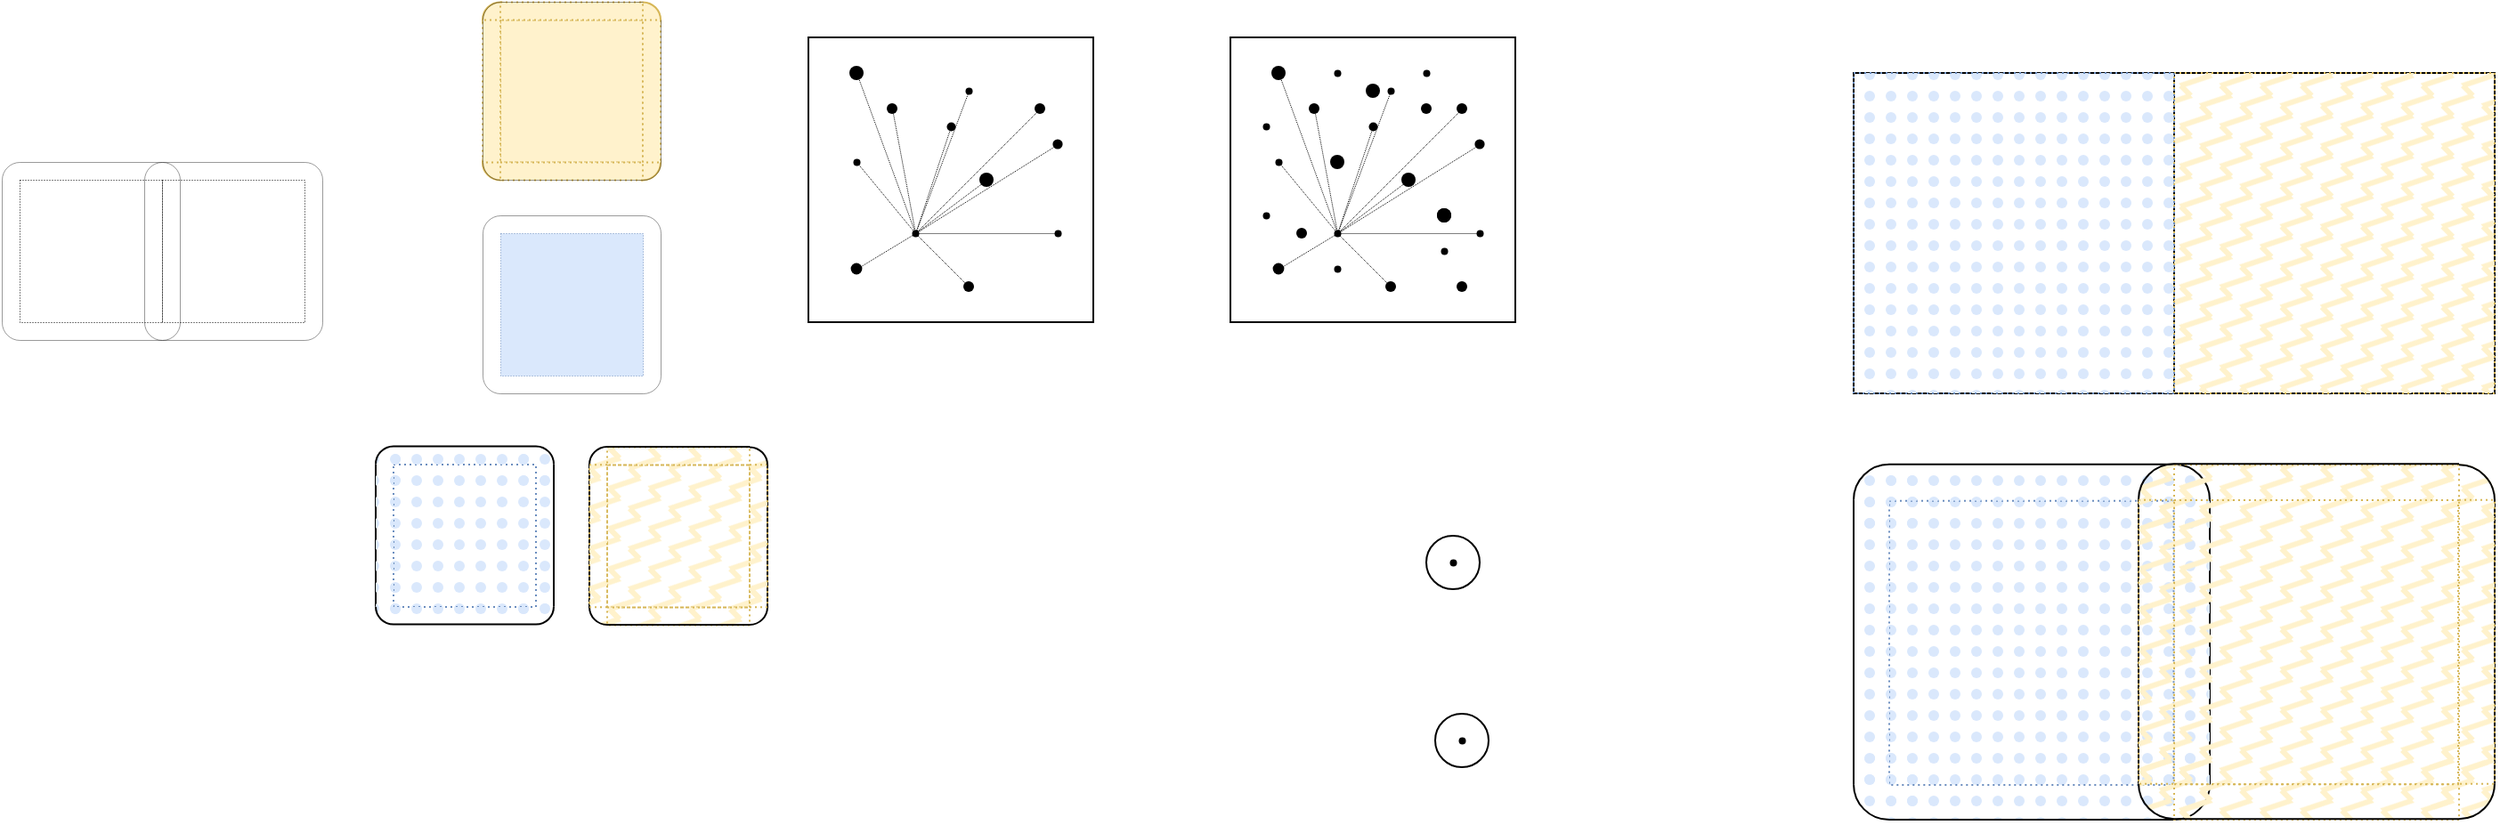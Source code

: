 <mxfile version="24.8.4">
  <diagram name="第 1 页" id="jBqERtAaF0nLBBN0ScaW">
    <mxGraphModel dx="973" dy="747" grid="1" gridSize="10" guides="1" tooltips="1" connect="1" arrows="1" fold="1" page="1" pageScale="1" pageWidth="413" pageHeight="583" math="0" shadow="0">
      <root>
        <mxCell id="0" />
        <mxCell id="1" parent="0" />
        <mxCell id="RCL9OEUPucsu8Cq3E-YE-1" value="" style="whiteSpace=wrap;html=1;aspect=fixed;fillColor=none;strokeWidth=1;" vertex="1" parent="1">
          <mxGeometry x="1540" y="100" width="180" height="180" as="geometry" />
        </mxCell>
        <mxCell id="RCL9OEUPucsu8Cq3E-YE-2" value="" style="whiteSpace=wrap;html=1;aspect=fixed;fillColor=none;strokeWidth=1;" vertex="1" parent="1">
          <mxGeometry x="1720" y="100" width="180" height="180" as="geometry" />
        </mxCell>
        <mxCell id="RCL9OEUPucsu8Cq3E-YE-3" value="" style="group" vertex="1" connectable="0" parent="1">
          <mxGeometry x="580" y="150" width="100" height="100" as="geometry" />
        </mxCell>
        <mxCell id="RCL9OEUPucsu8Cq3E-YE-4" value="" style="whiteSpace=wrap;html=1;aspect=fixed;fillColor=none;dashed=1;dashPattern=1 2;strokeWidth=0.5;" vertex="1" parent="RCL9OEUPucsu8Cq3E-YE-3">
          <mxGeometry x="10" y="10" width="80" height="80" as="geometry" />
        </mxCell>
        <mxCell id="RCL9OEUPucsu8Cq3E-YE-5" value="" style="endArrow=none;html=1;rounded=0;strokeWidth=0.2;" edge="1" parent="RCL9OEUPucsu8Cq3E-YE-3">
          <mxGeometry width="50" height="50" relative="1" as="geometry">
            <mxPoint x="10" as="sourcePoint" />
            <mxPoint x="90" as="targetPoint" />
          </mxGeometry>
        </mxCell>
        <mxCell id="RCL9OEUPucsu8Cq3E-YE-6" value="" style="endArrow=none;html=1;rounded=0;strokeWidth=0.2;" edge="1" parent="RCL9OEUPucsu8Cq3E-YE-3">
          <mxGeometry width="50" height="50" relative="1" as="geometry">
            <mxPoint x="10" y="100" as="sourcePoint" />
            <mxPoint x="90" y="100" as="targetPoint" />
          </mxGeometry>
        </mxCell>
        <mxCell id="RCL9OEUPucsu8Cq3E-YE-7" value="" style="endArrow=none;html=1;rounded=0;strokeWidth=0.2;" edge="1" parent="RCL9OEUPucsu8Cq3E-YE-3">
          <mxGeometry width="50" height="50" relative="1" as="geometry">
            <mxPoint x="100" y="10" as="sourcePoint" />
            <mxPoint x="100" y="90" as="targetPoint" />
          </mxGeometry>
        </mxCell>
        <mxCell id="RCL9OEUPucsu8Cq3E-YE-8" value="" style="endArrow=none;html=1;rounded=0;strokeWidth=0.2;" edge="1" parent="RCL9OEUPucsu8Cq3E-YE-3">
          <mxGeometry width="50" height="50" relative="1" as="geometry">
            <mxPoint y="10" as="sourcePoint" />
            <mxPoint y="90" as="targetPoint" />
          </mxGeometry>
        </mxCell>
        <mxCell id="RCL9OEUPucsu8Cq3E-YE-9" value="" style="verticalLabelPosition=bottom;verticalAlign=top;html=1;shape=mxgraph.basic.arc;startAngle=0.75;endAngle=0;strokeWidth=0.2;" vertex="1" parent="RCL9OEUPucsu8Cq3E-YE-3">
          <mxGeometry width="20" height="20" as="geometry" />
        </mxCell>
        <mxCell id="RCL9OEUPucsu8Cq3E-YE-10" value="" style="verticalLabelPosition=bottom;verticalAlign=top;html=1;shape=mxgraph.basic.arc;startAngle=0.75;endAngle=0;strokeWidth=0.2;flipH=1;flipV=1;" vertex="1" parent="RCL9OEUPucsu8Cq3E-YE-3">
          <mxGeometry x="80" y="80" width="20" height="20" as="geometry" />
        </mxCell>
        <mxCell id="RCL9OEUPucsu8Cq3E-YE-11" value="" style="verticalLabelPosition=bottom;verticalAlign=top;html=1;shape=mxgraph.basic.arc;startAngle=0.75;endAngle=0;strokeWidth=0.2;flipV=1;" vertex="1" parent="RCL9OEUPucsu8Cq3E-YE-3">
          <mxGeometry y="80" width="20" height="20" as="geometry" />
        </mxCell>
        <mxCell id="RCL9OEUPucsu8Cq3E-YE-12" value="" style="verticalLabelPosition=bottom;verticalAlign=top;html=1;shape=mxgraph.basic.arc;startAngle=0.75;endAngle=0;strokeWidth=0.2;flipH=1;" vertex="1" parent="RCL9OEUPucsu8Cq3E-YE-3">
          <mxGeometry x="80" width="20" height="20" as="geometry" />
        </mxCell>
        <mxCell id="RCL9OEUPucsu8Cq3E-YE-13" value="" style="whiteSpace=wrap;html=1;aspect=fixed;" vertex="1" parent="1">
          <mxGeometry x="953" y="80" width="160" height="160" as="geometry" />
        </mxCell>
        <mxCell id="RCL9OEUPucsu8Cq3E-YE-14" value="" style="shape=waypoint;sketch=0;fillStyle=solid;size=6;pointerEvents=1;points=[];fillColor=none;resizable=0;rotatable=0;perimeter=centerPerimeter;snapToPoint=1;" vertex="1" parent="1">
          <mxGeometry x="990" y="110" width="20" height="20" as="geometry" />
        </mxCell>
        <mxCell id="RCL9OEUPucsu8Cq3E-YE-15" value="" style="shape=waypoint;sketch=0;fillStyle=solid;size=6;pointerEvents=1;points=[];fillColor=none;resizable=0;rotatable=0;perimeter=centerPerimeter;snapToPoint=1;strokeWidth=0;" vertex="1" parent="1">
          <mxGeometry x="970" y="140" width="20" height="20" as="geometry" />
        </mxCell>
        <mxCell id="RCL9OEUPucsu8Cq3E-YE-16" value="" style="shape=waypoint;sketch=0;fillStyle=solid;size=6;pointerEvents=1;points=[];fillColor=none;resizable=0;rotatable=0;perimeter=centerPerimeter;snapToPoint=1;strokeWidth=2;" vertex="1" parent="1">
          <mxGeometry x="1043" y="150" width="20" height="20" as="geometry" />
        </mxCell>
        <mxCell id="RCL9OEUPucsu8Cq3E-YE-17" value="" style="shape=waypoint;sketch=0;fillStyle=solid;size=6;pointerEvents=1;points=[];fillColor=none;resizable=0;rotatable=0;perimeter=centerPerimeter;snapToPoint=1;strokeWidth=1.2;" vertex="1" parent="1">
          <mxGeometry x="970" y="200" width="20" height="20" as="geometry" />
        </mxCell>
        <mxCell id="RCL9OEUPucsu8Cq3E-YE-18" value="" style="shape=waypoint;sketch=0;fillStyle=solid;size=6;pointerEvents=1;points=[];fillColor=none;resizable=0;rotatable=0;perimeter=centerPerimeter;snapToPoint=1;" vertex="1" parent="1">
          <mxGeometry x="1033" y="210" width="20" height="20" as="geometry" />
        </mxCell>
        <mxCell id="RCL9OEUPucsu8Cq3E-YE-19" value="" style="shape=waypoint;sketch=0;fillStyle=solid;size=6;pointerEvents=1;points=[];fillColor=none;resizable=0;rotatable=0;perimeter=centerPerimeter;snapToPoint=1;" vertex="1" parent="1">
          <mxGeometry x="1073" y="110" width="20" height="20" as="geometry" />
        </mxCell>
        <mxCell id="RCL9OEUPucsu8Cq3E-YE-20" value="" style="shape=waypoint;sketch=0;fillStyle=solid;size=6;pointerEvents=1;points=[];fillColor=none;resizable=0;rotatable=0;perimeter=centerPerimeter;snapToPoint=1;strokeWidth=0.5;" vertex="1" parent="1">
          <mxGeometry x="1023" y="120" width="20" height="20" as="geometry" />
        </mxCell>
        <mxCell id="RCL9OEUPucsu8Cq3E-YE-21" value="" style="shape=waypoint;sketch=0;fillStyle=solid;size=6;pointerEvents=1;points=[];fillColor=none;resizable=0;rotatable=0;perimeter=centerPerimeter;snapToPoint=1;strokeWidth=0;" vertex="1" parent="1">
          <mxGeometry x="1003" y="180" width="20" height="20" as="geometry" />
        </mxCell>
        <mxCell id="RCL9OEUPucsu8Cq3E-YE-22" value="" style="shape=waypoint;sketch=0;fillStyle=solid;size=6;pointerEvents=1;points=[];fillColor=none;resizable=0;rotatable=0;perimeter=centerPerimeter;snapToPoint=1;strokeWidth=0;" vertex="1" parent="1">
          <mxGeometry x="1033" y="100" width="20" height="20" as="geometry" />
        </mxCell>
        <mxCell id="RCL9OEUPucsu8Cq3E-YE-23" value="" style="shape=waypoint;sketch=0;fillStyle=solid;size=6;pointerEvents=1;points=[];fillColor=none;resizable=0;rotatable=0;perimeter=centerPerimeter;snapToPoint=1;strokeWidth=0;" vertex="1" parent="1">
          <mxGeometry x="1083" y="180" width="20" height="20" as="geometry" />
        </mxCell>
        <mxCell id="RCL9OEUPucsu8Cq3E-YE-24" value="" style="shape=waypoint;sketch=0;fillStyle=solid;size=6;pointerEvents=1;points=[];fillColor=none;resizable=0;rotatable=0;perimeter=centerPerimeter;snapToPoint=1;strokeWidth=2;" vertex="1" parent="1">
          <mxGeometry x="970" y="90" width="20" height="20" as="geometry" />
        </mxCell>
        <mxCell id="RCL9OEUPucsu8Cq3E-YE-25" value="" style="shape=waypoint;sketch=0;fillStyle=solid;size=6;pointerEvents=1;points=[];fillColor=none;resizable=0;rotatable=0;perimeter=centerPerimeter;snapToPoint=1;strokeWidth=0.8;" vertex="1" parent="1">
          <mxGeometry x="1083" y="130" width="20" height="20" as="geometry" />
        </mxCell>
        <mxCell id="RCL9OEUPucsu8Cq3E-YE-26" value="" style="endArrow=none;html=1;rounded=0;exitX=0.31;exitY=0.61;exitDx=0;exitDy=0;exitPerimeter=0;strokeWidth=0.5;dashed=1;dashPattern=1 1;" edge="1" parent="1" source="RCL9OEUPucsu8Cq3E-YE-20" target="RCL9OEUPucsu8Cq3E-YE-21">
          <mxGeometry width="50" height="50" relative="1" as="geometry">
            <mxPoint x="1023" y="140" as="sourcePoint" />
            <mxPoint x="1073" y="90" as="targetPoint" />
          </mxGeometry>
        </mxCell>
        <mxCell id="RCL9OEUPucsu8Cq3E-YE-27" value="" style="endArrow=none;html=1;rounded=0;strokeWidth=0.5;dashed=1;dashPattern=1 1;" edge="1" parent="1" source="RCL9OEUPucsu8Cq3E-YE-16" target="RCL9OEUPucsu8Cq3E-YE-21">
          <mxGeometry width="50" height="50" relative="1" as="geometry">
            <mxPoint x="1043" y="140" as="sourcePoint" />
            <mxPoint x="1023" y="200" as="targetPoint" />
          </mxGeometry>
        </mxCell>
        <mxCell id="RCL9OEUPucsu8Cq3E-YE-28" value="" style="endArrow=none;html=1;rounded=0;strokeWidth=0.5;dashed=1;dashPattern=1 1;" edge="1" parent="1" source="RCL9OEUPucsu8Cq3E-YE-18">
          <mxGeometry width="50" height="50" relative="1" as="geometry">
            <mxPoint x="1053" y="150" as="sourcePoint" />
            <mxPoint x="1013" y="190" as="targetPoint" />
          </mxGeometry>
        </mxCell>
        <mxCell id="RCL9OEUPucsu8Cq3E-YE-29" value="" style="endArrow=none;html=1;rounded=0;strokeWidth=0.5;dashed=1;dashPattern=1 1;" edge="1" parent="1" source="RCL9OEUPucsu8Cq3E-YE-23" target="RCL9OEUPucsu8Cq3E-YE-21">
          <mxGeometry width="50" height="50" relative="1" as="geometry">
            <mxPoint x="1073" y="160" as="sourcePoint" />
            <mxPoint x="1053" y="220" as="targetPoint" />
          </mxGeometry>
        </mxCell>
        <mxCell id="RCL9OEUPucsu8Cq3E-YE-30" value="" style="endArrow=none;html=1;rounded=0;exitX=0.89;exitY=0.53;exitDx=0;exitDy=0;exitPerimeter=0;strokeWidth=0.5;dashed=1;dashPattern=1 1;" edge="1" parent="1" source="RCL9OEUPucsu8Cq3E-YE-25">
          <mxGeometry width="50" height="50" relative="1" as="geometry">
            <mxPoint x="1073" y="170" as="sourcePoint" />
            <mxPoint x="1013" y="190" as="targetPoint" />
          </mxGeometry>
        </mxCell>
        <mxCell id="RCL9OEUPucsu8Cq3E-YE-31" value="" style="endArrow=none;html=1;rounded=0;strokeWidth=0.5;dashed=1;dashPattern=1 1;" edge="1" parent="1" source="RCL9OEUPucsu8Cq3E-YE-17" target="RCL9OEUPucsu8Cq3E-YE-21">
          <mxGeometry width="50" height="50" relative="1" as="geometry">
            <mxPoint x="1083" y="180" as="sourcePoint" />
            <mxPoint x="1063" y="240" as="targetPoint" />
          </mxGeometry>
        </mxCell>
        <mxCell id="RCL9OEUPucsu8Cq3E-YE-32" value="" style="endArrow=none;html=1;rounded=0;strokeWidth=0.5;dashed=1;dashPattern=1 1;entryX=0.35;entryY=0.55;entryDx=0;entryDy=0;entryPerimeter=0;" edge="1" parent="1" source="RCL9OEUPucsu8Cq3E-YE-14" target="RCL9OEUPucsu8Cq3E-YE-21">
          <mxGeometry width="50" height="50" relative="1" as="geometry">
            <mxPoint x="1010" y="120" as="sourcePoint" />
            <mxPoint x="990" y="180" as="targetPoint" />
          </mxGeometry>
        </mxCell>
        <mxCell id="RCL9OEUPucsu8Cq3E-YE-33" value="" style="endArrow=none;html=1;rounded=0;strokeWidth=0.5;dashed=1;dashPattern=1 1;" edge="1" parent="1" source="RCL9OEUPucsu8Cq3E-YE-24" target="RCL9OEUPucsu8Cq3E-YE-21">
          <mxGeometry width="50" height="50" relative="1" as="geometry">
            <mxPoint x="1010" y="130" as="sourcePoint" />
            <mxPoint x="1023" y="200" as="targetPoint" />
          </mxGeometry>
        </mxCell>
        <mxCell id="RCL9OEUPucsu8Cq3E-YE-34" value="" style="endArrow=none;html=1;rounded=0;strokeWidth=0.5;dashed=1;dashPattern=1 1;" edge="1" parent="1" source="RCL9OEUPucsu8Cq3E-YE-19">
          <mxGeometry width="50" height="50" relative="1" as="geometry">
            <mxPoint x="1020" y="140" as="sourcePoint" />
            <mxPoint x="1013" y="190" as="targetPoint" />
          </mxGeometry>
        </mxCell>
        <mxCell id="RCL9OEUPucsu8Cq3E-YE-35" value="" style="endArrow=none;html=1;rounded=0;strokeWidth=0.5;dashed=1;dashPattern=1 1;entryX=0.59;entryY=0.95;entryDx=0;entryDy=0;entryPerimeter=0;exitX=0.7;exitY=0.93;exitDx=0;exitDy=0;exitPerimeter=0;" edge="1" parent="1" source="RCL9OEUPucsu8Cq3E-YE-15" target="RCL9OEUPucsu8Cq3E-YE-21">
          <mxGeometry width="50" height="50" relative="1" as="geometry">
            <mxPoint x="1030" y="150" as="sourcePoint" />
            <mxPoint x="1043" y="220" as="targetPoint" />
          </mxGeometry>
        </mxCell>
        <mxCell id="RCL9OEUPucsu8Cq3E-YE-36" value="" style="endArrow=none;html=1;rounded=0;strokeWidth=0.5;dashed=1;dashPattern=1 1;exitX=0.67;exitY=0.59;exitDx=0;exitDy=0;exitPerimeter=0;" edge="1" parent="1" source="RCL9OEUPucsu8Cq3E-YE-22">
          <mxGeometry width="50" height="50" relative="1" as="geometry">
            <mxPoint x="1040" y="160" as="sourcePoint" />
            <mxPoint x="1013" y="190" as="targetPoint" />
          </mxGeometry>
        </mxCell>
        <mxCell id="RCL9OEUPucsu8Cq3E-YE-37" value="" style="whiteSpace=wrap;html=1;aspect=fixed;" vertex="1" parent="1">
          <mxGeometry x="1190" y="80" width="160" height="160" as="geometry" />
        </mxCell>
        <mxCell id="RCL9OEUPucsu8Cq3E-YE-38" value="" style="shape=waypoint;sketch=0;fillStyle=solid;size=6;pointerEvents=1;points=[];fillColor=none;resizable=0;rotatable=0;perimeter=centerPerimeter;snapToPoint=1;" vertex="1" parent="1">
          <mxGeometry x="1227" y="110" width="20" height="20" as="geometry" />
        </mxCell>
        <mxCell id="RCL9OEUPucsu8Cq3E-YE-39" value="" style="shape=waypoint;sketch=0;fillStyle=solid;size=6;pointerEvents=1;points=[];fillColor=none;resizable=0;rotatable=0;perimeter=centerPerimeter;snapToPoint=1;strokeWidth=0;" vertex="1" parent="1">
          <mxGeometry x="1207" y="140" width="20" height="20" as="geometry" />
        </mxCell>
        <mxCell id="RCL9OEUPucsu8Cq3E-YE-40" value="" style="shape=waypoint;sketch=0;fillStyle=solid;size=6;pointerEvents=1;points=[];fillColor=none;resizable=0;rotatable=0;perimeter=centerPerimeter;snapToPoint=1;strokeWidth=2;" vertex="1" parent="1">
          <mxGeometry x="1280" y="150" width="20" height="20" as="geometry" />
        </mxCell>
        <mxCell id="RCL9OEUPucsu8Cq3E-YE-41" value="" style="shape=waypoint;sketch=0;fillStyle=solid;size=6;pointerEvents=1;points=[];fillColor=none;resizable=0;rotatable=0;perimeter=centerPerimeter;snapToPoint=1;strokeWidth=1.2;" vertex="1" parent="1">
          <mxGeometry x="1207" y="200" width="20" height="20" as="geometry" />
        </mxCell>
        <mxCell id="RCL9OEUPucsu8Cq3E-YE-42" value="" style="shape=waypoint;sketch=0;fillStyle=solid;size=6;pointerEvents=1;points=[];fillColor=none;resizable=0;rotatable=0;perimeter=centerPerimeter;snapToPoint=1;" vertex="1" parent="1">
          <mxGeometry x="1270" y="210" width="20" height="20" as="geometry" />
        </mxCell>
        <mxCell id="RCL9OEUPucsu8Cq3E-YE-43" value="" style="shape=waypoint;sketch=0;fillStyle=solid;size=6;pointerEvents=1;points=[];fillColor=none;resizable=0;rotatable=0;perimeter=centerPerimeter;snapToPoint=1;" vertex="1" parent="1">
          <mxGeometry x="1310" y="110" width="20" height="20" as="geometry" />
        </mxCell>
        <mxCell id="RCL9OEUPucsu8Cq3E-YE-44" value="" style="shape=waypoint;sketch=0;fillStyle=solid;size=6;pointerEvents=1;points=[];fillColor=none;resizable=0;rotatable=0;perimeter=centerPerimeter;snapToPoint=1;strokeWidth=0.5;" vertex="1" parent="1">
          <mxGeometry x="1260" y="120" width="20" height="20" as="geometry" />
        </mxCell>
        <mxCell id="RCL9OEUPucsu8Cq3E-YE-45" value="" style="shape=waypoint;sketch=0;fillStyle=solid;size=6;pointerEvents=1;points=[];fillColor=none;resizable=0;rotatable=0;perimeter=centerPerimeter;snapToPoint=1;strokeWidth=0;" vertex="1" parent="1">
          <mxGeometry x="1240" y="180" width="20" height="20" as="geometry" />
        </mxCell>
        <mxCell id="RCL9OEUPucsu8Cq3E-YE-46" value="" style="shape=waypoint;sketch=0;fillStyle=solid;size=6;pointerEvents=1;points=[];fillColor=none;resizable=0;rotatable=0;perimeter=centerPerimeter;snapToPoint=1;strokeWidth=0;" vertex="1" parent="1">
          <mxGeometry x="1270" y="100" width="20" height="20" as="geometry" />
        </mxCell>
        <mxCell id="RCL9OEUPucsu8Cq3E-YE-47" value="" style="shape=waypoint;sketch=0;fillStyle=solid;size=6;pointerEvents=1;points=[];fillColor=none;resizable=0;rotatable=0;perimeter=centerPerimeter;snapToPoint=1;strokeWidth=0;" vertex="1" parent="1">
          <mxGeometry x="1320" y="180" width="20" height="20" as="geometry" />
        </mxCell>
        <mxCell id="RCL9OEUPucsu8Cq3E-YE-48" value="" style="shape=waypoint;sketch=0;fillStyle=solid;size=6;pointerEvents=1;points=[];fillColor=none;resizable=0;rotatable=0;perimeter=centerPerimeter;snapToPoint=1;strokeWidth=2;" vertex="1" parent="1">
          <mxGeometry x="1207" y="90" width="20" height="20" as="geometry" />
        </mxCell>
        <mxCell id="RCL9OEUPucsu8Cq3E-YE-49" value="" style="shape=waypoint;sketch=0;fillStyle=solid;size=6;pointerEvents=1;points=[];fillColor=none;resizable=0;rotatable=0;perimeter=centerPerimeter;snapToPoint=1;strokeWidth=0.8;" vertex="1" parent="1">
          <mxGeometry x="1320" y="130" width="20" height="20" as="geometry" />
        </mxCell>
        <mxCell id="RCL9OEUPucsu8Cq3E-YE-50" value="" style="endArrow=none;html=1;rounded=0;exitX=0.31;exitY=0.61;exitDx=0;exitDy=0;exitPerimeter=0;strokeWidth=0.5;dashed=1;dashPattern=1 1;" edge="1" parent="1" source="RCL9OEUPucsu8Cq3E-YE-44" target="RCL9OEUPucsu8Cq3E-YE-45">
          <mxGeometry width="50" height="50" relative="1" as="geometry">
            <mxPoint x="1260" y="140" as="sourcePoint" />
            <mxPoint x="1310" y="90" as="targetPoint" />
          </mxGeometry>
        </mxCell>
        <mxCell id="RCL9OEUPucsu8Cq3E-YE-51" value="" style="endArrow=none;html=1;rounded=0;strokeWidth=0.5;dashed=1;dashPattern=1 1;" edge="1" parent="1" source="RCL9OEUPucsu8Cq3E-YE-40" target="RCL9OEUPucsu8Cq3E-YE-45">
          <mxGeometry width="50" height="50" relative="1" as="geometry">
            <mxPoint x="1280" y="140" as="sourcePoint" />
            <mxPoint x="1260" y="200" as="targetPoint" />
          </mxGeometry>
        </mxCell>
        <mxCell id="RCL9OEUPucsu8Cq3E-YE-52" value="" style="endArrow=none;html=1;rounded=0;strokeWidth=0.5;dashed=1;dashPattern=1 1;" edge="1" parent="1" source="RCL9OEUPucsu8Cq3E-YE-42">
          <mxGeometry width="50" height="50" relative="1" as="geometry">
            <mxPoint x="1290" y="150" as="sourcePoint" />
            <mxPoint x="1250" y="190" as="targetPoint" />
          </mxGeometry>
        </mxCell>
        <mxCell id="RCL9OEUPucsu8Cq3E-YE-53" value="" style="endArrow=none;html=1;rounded=0;strokeWidth=0.5;dashed=1;dashPattern=1 1;" edge="1" parent="1" source="RCL9OEUPucsu8Cq3E-YE-47" target="RCL9OEUPucsu8Cq3E-YE-45">
          <mxGeometry width="50" height="50" relative="1" as="geometry">
            <mxPoint x="1310" y="160" as="sourcePoint" />
            <mxPoint x="1290" y="220" as="targetPoint" />
          </mxGeometry>
        </mxCell>
        <mxCell id="RCL9OEUPucsu8Cq3E-YE-54" value="" style="endArrow=none;html=1;rounded=0;exitX=0.89;exitY=0.53;exitDx=0;exitDy=0;exitPerimeter=0;strokeWidth=0.5;dashed=1;dashPattern=1 1;" edge="1" parent="1" source="RCL9OEUPucsu8Cq3E-YE-49">
          <mxGeometry width="50" height="50" relative="1" as="geometry">
            <mxPoint x="1310" y="170" as="sourcePoint" />
            <mxPoint x="1250" y="190" as="targetPoint" />
          </mxGeometry>
        </mxCell>
        <mxCell id="RCL9OEUPucsu8Cq3E-YE-55" value="" style="endArrow=none;html=1;rounded=0;strokeWidth=0.5;dashed=1;dashPattern=1 1;" edge="1" parent="1" source="RCL9OEUPucsu8Cq3E-YE-41" target="RCL9OEUPucsu8Cq3E-YE-45">
          <mxGeometry width="50" height="50" relative="1" as="geometry">
            <mxPoint x="1320" y="180" as="sourcePoint" />
            <mxPoint x="1300" y="240" as="targetPoint" />
          </mxGeometry>
        </mxCell>
        <mxCell id="RCL9OEUPucsu8Cq3E-YE-56" value="" style="endArrow=none;html=1;rounded=0;strokeWidth=0.5;dashed=1;dashPattern=1 1;entryX=0.35;entryY=0.55;entryDx=0;entryDy=0;entryPerimeter=0;" edge="1" parent="1" source="RCL9OEUPucsu8Cq3E-YE-38" target="RCL9OEUPucsu8Cq3E-YE-45">
          <mxGeometry width="50" height="50" relative="1" as="geometry">
            <mxPoint x="1247" y="120" as="sourcePoint" />
            <mxPoint x="1227" y="180" as="targetPoint" />
          </mxGeometry>
        </mxCell>
        <mxCell id="RCL9OEUPucsu8Cq3E-YE-57" value="" style="endArrow=none;html=1;rounded=0;strokeWidth=0.5;dashed=1;dashPattern=1 1;" edge="1" parent="1" source="RCL9OEUPucsu8Cq3E-YE-48" target="RCL9OEUPucsu8Cq3E-YE-45">
          <mxGeometry width="50" height="50" relative="1" as="geometry">
            <mxPoint x="1247" y="130" as="sourcePoint" />
            <mxPoint x="1260" y="200" as="targetPoint" />
          </mxGeometry>
        </mxCell>
        <mxCell id="RCL9OEUPucsu8Cq3E-YE-58" value="" style="endArrow=none;html=1;rounded=0;strokeWidth=0.5;dashed=1;dashPattern=1 1;" edge="1" parent="1" source="RCL9OEUPucsu8Cq3E-YE-43">
          <mxGeometry width="50" height="50" relative="1" as="geometry">
            <mxPoint x="1257" y="140" as="sourcePoint" />
            <mxPoint x="1250" y="190" as="targetPoint" />
          </mxGeometry>
        </mxCell>
        <mxCell id="RCL9OEUPucsu8Cq3E-YE-59" value="" style="endArrow=none;html=1;rounded=0;strokeWidth=0.5;dashed=1;dashPattern=1 1;entryX=0.59;entryY=0.95;entryDx=0;entryDy=0;entryPerimeter=0;exitX=0.7;exitY=0.93;exitDx=0;exitDy=0;exitPerimeter=0;" edge="1" parent="1" source="RCL9OEUPucsu8Cq3E-YE-39" target="RCL9OEUPucsu8Cq3E-YE-45">
          <mxGeometry width="50" height="50" relative="1" as="geometry">
            <mxPoint x="1267" y="150" as="sourcePoint" />
            <mxPoint x="1280" y="220" as="targetPoint" />
          </mxGeometry>
        </mxCell>
        <mxCell id="RCL9OEUPucsu8Cq3E-YE-60" value="" style="endArrow=none;html=1;rounded=0;strokeWidth=0.5;dashed=1;dashPattern=1 1;exitX=0.67;exitY=0.59;exitDx=0;exitDy=0;exitPerimeter=0;" edge="1" parent="1" source="RCL9OEUPucsu8Cq3E-YE-46">
          <mxGeometry width="50" height="50" relative="1" as="geometry">
            <mxPoint x="1277" y="160" as="sourcePoint" />
            <mxPoint x="1250" y="190" as="targetPoint" />
          </mxGeometry>
        </mxCell>
        <mxCell id="RCL9OEUPucsu8Cq3E-YE-61" value="" style="shape=waypoint;sketch=0;fillStyle=solid;size=6;pointerEvents=1;points=[];fillColor=none;resizable=0;rotatable=0;perimeter=centerPerimeter;snapToPoint=1;strokeWidth=0;" vertex="1" parent="1">
          <mxGeometry x="1200" y="170" width="20" height="20" as="geometry" />
        </mxCell>
        <mxCell id="RCL9OEUPucsu8Cq3E-YE-62" value="" style="shape=waypoint;sketch=0;fillStyle=solid;size=6;pointerEvents=1;points=[];fillColor=none;resizable=0;rotatable=0;perimeter=centerPerimeter;snapToPoint=1;strokeWidth=0;" vertex="1" parent="1">
          <mxGeometry x="1200" y="120" width="20" height="20" as="geometry" />
        </mxCell>
        <mxCell id="RCL9OEUPucsu8Cq3E-YE-63" value="" style="shape=waypoint;sketch=0;fillStyle=solid;size=6;pointerEvents=1;points=[];fillColor=none;resizable=0;rotatable=0;perimeter=centerPerimeter;snapToPoint=1;strokeWidth=0;" vertex="1" parent="1">
          <mxGeometry x="1240" y="90" width="20" height="20" as="geometry" />
        </mxCell>
        <mxCell id="RCL9OEUPucsu8Cq3E-YE-64" value="" style="shape=waypoint;sketch=0;fillStyle=solid;size=6;pointerEvents=1;points=[];fillColor=none;resizable=0;rotatable=0;perimeter=centerPerimeter;snapToPoint=1;strokeWidth=0;" vertex="1" parent="1">
          <mxGeometry x="1240" y="200" width="20" height="20" as="geometry" />
        </mxCell>
        <mxCell id="RCL9OEUPucsu8Cq3E-YE-65" value="" style="shape=waypoint;sketch=0;fillStyle=solid;size=6;pointerEvents=1;points=[];fillColor=none;resizable=0;rotatable=0;perimeter=centerPerimeter;snapToPoint=1;strokeWidth=0;" vertex="1" parent="1">
          <mxGeometry x="1300" y="190" width="20" height="20" as="geometry" />
        </mxCell>
        <mxCell id="RCL9OEUPucsu8Cq3E-YE-66" value="" style="shape=waypoint;sketch=0;fillStyle=solid;size=6;pointerEvents=1;points=[];fillColor=none;resizable=0;rotatable=0;perimeter=centerPerimeter;snapToPoint=1;strokeWidth=2;" vertex="1" parent="1">
          <mxGeometry x="1300" y="170" width="20" height="20" as="geometry" />
        </mxCell>
        <mxCell id="RCL9OEUPucsu8Cq3E-YE-67" value="" style="shape=waypoint;sketch=0;fillStyle=solid;size=6;pointerEvents=1;points=[];fillColor=none;resizable=0;rotatable=0;perimeter=centerPerimeter;snapToPoint=1;strokeWidth=2;" vertex="1" parent="1">
          <mxGeometry x="1300" y="170" width="20" height="20" as="geometry" />
        </mxCell>
        <mxCell id="RCL9OEUPucsu8Cq3E-YE-68" value="" style="shape=waypoint;sketch=0;fillStyle=solid;size=6;pointerEvents=1;points=[];fillColor=none;resizable=0;rotatable=0;perimeter=centerPerimeter;snapToPoint=1;strokeWidth=2;" vertex="1" parent="1">
          <mxGeometry x="1260" y="100" width="20" height="20" as="geometry" />
        </mxCell>
        <mxCell id="RCL9OEUPucsu8Cq3E-YE-69" value="" style="shape=waypoint;sketch=0;fillStyle=solid;size=6;pointerEvents=1;points=[];fillColor=none;resizable=0;rotatable=0;perimeter=centerPerimeter;snapToPoint=1;strokeWidth=2;" vertex="1" parent="1">
          <mxGeometry x="1240" y="140" width="20" height="20" as="geometry" />
        </mxCell>
        <mxCell id="RCL9OEUPucsu8Cq3E-YE-70" value="" style="shape=waypoint;sketch=0;fillStyle=solid;size=6;pointerEvents=1;points=[];fillColor=none;resizable=0;rotatable=0;perimeter=centerPerimeter;snapToPoint=1;strokeWidth=0;" vertex="1" parent="1">
          <mxGeometry x="1290" y="90" width="20" height="20" as="geometry" />
        </mxCell>
        <mxCell id="RCL9OEUPucsu8Cq3E-YE-71" value="" style="shape=waypoint;sketch=0;fillStyle=solid;size=6;pointerEvents=1;points=[];fillColor=none;resizable=0;rotatable=0;perimeter=centerPerimeter;snapToPoint=1;" vertex="1" parent="1">
          <mxGeometry x="1220" y="180" width="20" height="20" as="geometry" />
        </mxCell>
        <mxCell id="RCL9OEUPucsu8Cq3E-YE-72" value="" style="shape=waypoint;sketch=0;fillStyle=solid;size=6;pointerEvents=1;points=[];fillColor=none;resizable=0;rotatable=0;perimeter=centerPerimeter;snapToPoint=1;" vertex="1" parent="1">
          <mxGeometry x="1310" y="210" width="20" height="20" as="geometry" />
        </mxCell>
        <mxCell id="RCL9OEUPucsu8Cq3E-YE-73" value="" style="shape=waypoint;sketch=0;fillStyle=solid;size=6;pointerEvents=1;points=[];fillColor=none;resizable=0;rotatable=0;perimeter=centerPerimeter;snapToPoint=1;" vertex="1" parent="1">
          <mxGeometry x="1290" y="110" width="20" height="20" as="geometry" />
        </mxCell>
        <mxCell id="RCL9OEUPucsu8Cq3E-YE-74" value="" style="whiteSpace=wrap;html=1;aspect=fixed;fillColor=none;dashed=1;dashPattern=1 2;strokeWidth=0.5;" vertex="1" parent="1">
          <mxGeometry x="510" y="160" width="80" height="80" as="geometry" />
        </mxCell>
        <mxCell id="RCL9OEUPucsu8Cq3E-YE-75" value="" style="endArrow=none;html=1;rounded=0;strokeWidth=0.2;" edge="1" parent="1">
          <mxGeometry width="50" height="50" relative="1" as="geometry">
            <mxPoint x="510" y="150" as="sourcePoint" />
            <mxPoint x="590" y="150" as="targetPoint" />
          </mxGeometry>
        </mxCell>
        <mxCell id="RCL9OEUPucsu8Cq3E-YE-76" value="" style="endArrow=none;html=1;rounded=0;strokeWidth=0.2;" edge="1" parent="1">
          <mxGeometry width="50" height="50" relative="1" as="geometry">
            <mxPoint x="510" y="250" as="sourcePoint" />
            <mxPoint x="590" y="250" as="targetPoint" />
          </mxGeometry>
        </mxCell>
        <mxCell id="RCL9OEUPucsu8Cq3E-YE-77" value="" style="endArrow=none;html=1;rounded=0;strokeWidth=0.2;" edge="1" parent="1">
          <mxGeometry width="50" height="50" relative="1" as="geometry">
            <mxPoint x="600" y="160" as="sourcePoint" />
            <mxPoint x="600" y="240" as="targetPoint" />
          </mxGeometry>
        </mxCell>
        <mxCell id="RCL9OEUPucsu8Cq3E-YE-78" value="" style="endArrow=none;html=1;rounded=0;strokeWidth=0.2;" edge="1" parent="1">
          <mxGeometry width="50" height="50" relative="1" as="geometry">
            <mxPoint x="500" y="160" as="sourcePoint" />
            <mxPoint x="500" y="240" as="targetPoint" />
          </mxGeometry>
        </mxCell>
        <mxCell id="RCL9OEUPucsu8Cq3E-YE-79" value="" style="verticalLabelPosition=bottom;verticalAlign=top;html=1;shape=mxgraph.basic.arc;startAngle=0.75;endAngle=0;strokeWidth=0.2;" vertex="1" parent="1">
          <mxGeometry x="500" y="150" width="20" height="20" as="geometry" />
        </mxCell>
        <mxCell id="RCL9OEUPucsu8Cq3E-YE-80" value="" style="verticalLabelPosition=bottom;verticalAlign=top;html=1;shape=mxgraph.basic.arc;startAngle=0.75;endAngle=0;strokeWidth=0.2;flipH=1;flipV=1;" vertex="1" parent="1">
          <mxGeometry x="580" y="230" width="20" height="20" as="geometry" />
        </mxCell>
        <mxCell id="RCL9OEUPucsu8Cq3E-YE-81" value="" style="verticalLabelPosition=bottom;verticalAlign=top;html=1;shape=mxgraph.basic.arc;startAngle=0.75;endAngle=0;strokeWidth=0.2;flipV=1;" vertex="1" parent="1">
          <mxGeometry x="500" y="230" width="20" height="20" as="geometry" />
        </mxCell>
        <mxCell id="RCL9OEUPucsu8Cq3E-YE-82" value="" style="verticalLabelPosition=bottom;verticalAlign=top;html=1;shape=mxgraph.basic.arc;startAngle=0.75;endAngle=0;strokeWidth=0.2;flipH=1;" vertex="1" parent="1">
          <mxGeometry x="580" y="150" width="20" height="20" as="geometry" />
        </mxCell>
        <mxCell id="RCL9OEUPucsu8Cq3E-YE-83" value="" style="whiteSpace=wrap;html=1;aspect=fixed;fillColor=#dae8fc;dashed=1;dashPattern=1 2;strokeWidth=0.5;strokeColor=#6c8ebf;container=0;" vertex="1" parent="1">
          <mxGeometry x="780" y="190" width="80" height="80" as="geometry" />
        </mxCell>
        <mxCell id="RCL9OEUPucsu8Cq3E-YE-84" value="" style="endArrow=none;html=1;rounded=0;strokeWidth=0.2;" edge="1" parent="1">
          <mxGeometry width="50" height="50" relative="1" as="geometry">
            <mxPoint x="780" y="180" as="sourcePoint" />
            <mxPoint x="860" y="180" as="targetPoint" />
          </mxGeometry>
        </mxCell>
        <mxCell id="RCL9OEUPucsu8Cq3E-YE-85" value="" style="endArrow=none;html=1;rounded=0;strokeWidth=0.2;" edge="1" parent="1">
          <mxGeometry width="50" height="50" relative="1" as="geometry">
            <mxPoint x="780" y="280" as="sourcePoint" />
            <mxPoint x="860" y="280" as="targetPoint" />
          </mxGeometry>
        </mxCell>
        <mxCell id="RCL9OEUPucsu8Cq3E-YE-86" value="" style="endArrow=none;html=1;rounded=0;strokeWidth=0.2;" edge="1" parent="1">
          <mxGeometry width="50" height="50" relative="1" as="geometry">
            <mxPoint x="870" y="190" as="sourcePoint" />
            <mxPoint x="870" y="270" as="targetPoint" />
          </mxGeometry>
        </mxCell>
        <mxCell id="RCL9OEUPucsu8Cq3E-YE-87" value="" style="endArrow=none;html=1;rounded=0;strokeWidth=0.2;" edge="1" parent="1">
          <mxGeometry width="50" height="50" relative="1" as="geometry">
            <mxPoint x="770" y="190" as="sourcePoint" />
            <mxPoint x="770" y="270" as="targetPoint" />
          </mxGeometry>
        </mxCell>
        <mxCell id="RCL9OEUPucsu8Cq3E-YE-88" value="" style="verticalLabelPosition=bottom;verticalAlign=top;html=1;shape=mxgraph.basic.arc;startAngle=0.75;endAngle=0;strokeWidth=0.2;container=0;" vertex="1" parent="1">
          <mxGeometry x="770" y="180" width="20" height="20" as="geometry" />
        </mxCell>
        <mxCell id="RCL9OEUPucsu8Cq3E-YE-89" value="" style="verticalLabelPosition=bottom;verticalAlign=top;html=1;shape=mxgraph.basic.arc;startAngle=0.75;endAngle=0;strokeWidth=0.2;flipH=1;flipV=1;container=0;" vertex="1" parent="1">
          <mxGeometry x="850" y="260" width="20" height="20" as="geometry" />
        </mxCell>
        <mxCell id="RCL9OEUPucsu8Cq3E-YE-90" value="" style="verticalLabelPosition=bottom;verticalAlign=top;html=1;shape=mxgraph.basic.arc;startAngle=0.75;endAngle=0;strokeWidth=0.2;flipV=1;container=0;" vertex="1" parent="1">
          <mxGeometry x="770" y="260" width="20" height="20" as="geometry" />
        </mxCell>
        <mxCell id="RCL9OEUPucsu8Cq3E-YE-91" value="" style="verticalLabelPosition=bottom;verticalAlign=top;html=1;shape=mxgraph.basic.arc;startAngle=0.75;endAngle=0;strokeWidth=0.2;flipH=1;container=0;" vertex="1" parent="1">
          <mxGeometry x="850" y="180" width="20" height="20" as="geometry" />
        </mxCell>
        <mxCell id="RCL9OEUPucsu8Cq3E-YE-92" value="" style="group;glass=0;" vertex="1" connectable="0" parent="1">
          <mxGeometry x="770" y="60.0" width="100" height="100.23" as="geometry" />
        </mxCell>
        <mxCell id="RCL9OEUPucsu8Cq3E-YE-93" value="" style="ellipse;whiteSpace=wrap;html=1;aspect=fixed;strokeColor=#d6b656;fillColor=#fff2cc;" vertex="1" parent="RCL9OEUPucsu8Cq3E-YE-92">
          <mxGeometry x="80" y="80.23" width="20" height="20" as="geometry" />
        </mxCell>
        <mxCell id="RCL9OEUPucsu8Cq3E-YE-94" value="" style="ellipse;whiteSpace=wrap;html=1;aspect=fixed;strokeColor=#d6b656;fillColor=#fff2cc;" vertex="1" parent="RCL9OEUPucsu8Cq3E-YE-92">
          <mxGeometry y="80.23" width="20" height="20" as="geometry" />
        </mxCell>
        <mxCell id="RCL9OEUPucsu8Cq3E-YE-95" value="" style="ellipse;whiteSpace=wrap;html=1;aspect=fixed;strokeColor=#d6b656;fillColor=#fff2cc;" vertex="1" parent="RCL9OEUPucsu8Cq3E-YE-92">
          <mxGeometry y="0.23" width="20" height="20" as="geometry" />
        </mxCell>
        <mxCell id="RCL9OEUPucsu8Cq3E-YE-96" value="" style="ellipse;whiteSpace=wrap;html=1;aspect=fixed;strokeColor=#d6b656;fillColor=#fff2cc;" vertex="1" parent="RCL9OEUPucsu8Cq3E-YE-92">
          <mxGeometry x="80" y="0.23" width="20" height="20" as="geometry" />
        </mxCell>
        <mxCell id="RCL9OEUPucsu8Cq3E-YE-97" value="" style="whiteSpace=wrap;html=1;aspect=fixed;fillColor=#fff2cc;strokeColor=#d6b656;dashed=1;dashPattern=1 2;" vertex="1" parent="RCL9OEUPucsu8Cq3E-YE-92">
          <mxGeometry x="10" y="10.23" width="80" height="80" as="geometry" />
        </mxCell>
        <mxCell id="RCL9OEUPucsu8Cq3E-YE-98" value="" style="rounded=0;whiteSpace=wrap;html=1;fillColor=#fff2cc;strokeColor=#d6b656;dashed=1;dashPattern=1 2;" vertex="1" parent="RCL9OEUPucsu8Cq3E-YE-92">
          <mxGeometry x="10" y="0.23" width="80" height="10" as="geometry" />
        </mxCell>
        <mxCell id="RCL9OEUPucsu8Cq3E-YE-99" value="" style="rounded=0;whiteSpace=wrap;html=1;fillColor=#fff2cc;strokeColor=#d6b656;dashed=1;dashPattern=1 2;" vertex="1" parent="RCL9OEUPucsu8Cq3E-YE-92">
          <mxGeometry x="10" y="90.23" width="80" height="10" as="geometry" />
        </mxCell>
        <mxCell id="RCL9OEUPucsu8Cq3E-YE-100" value="" style="rounded=0;whiteSpace=wrap;html=1;fillColor=#fff2cc;strokeColor=#d6b656;dashed=1;dashPattern=1 2;direction=south;" vertex="1" parent="RCL9OEUPucsu8Cq3E-YE-92">
          <mxGeometry y="10.23" width="10" height="80" as="geometry" />
        </mxCell>
        <mxCell id="RCL9OEUPucsu8Cq3E-YE-101" value="" style="rounded=0;whiteSpace=wrap;html=1;fillColor=#fff2cc;strokeColor=#d6b656;dashed=1;dashPattern=1 2;direction=south;" vertex="1" parent="RCL9OEUPucsu8Cq3E-YE-92">
          <mxGeometry x="90" y="10.23" width="10" height="80" as="geometry" />
        </mxCell>
        <mxCell id="RCL9OEUPucsu8Cq3E-YE-102" value="" style="endArrow=none;html=1;rounded=0;strokeWidth=0.2;" edge="1" parent="RCL9OEUPucsu8Cq3E-YE-92">
          <mxGeometry width="50" height="50" relative="1" as="geometry">
            <mxPoint x="10" as="sourcePoint" />
            <mxPoint x="90" as="targetPoint" />
          </mxGeometry>
        </mxCell>
        <mxCell id="RCL9OEUPucsu8Cq3E-YE-103" value="" style="endArrow=none;html=1;rounded=0;strokeWidth=0.2;" edge="1" parent="RCL9OEUPucsu8Cq3E-YE-92">
          <mxGeometry width="50" height="50" relative="1" as="geometry">
            <mxPoint x="10" y="100" as="sourcePoint" />
            <mxPoint x="90" y="100" as="targetPoint" />
          </mxGeometry>
        </mxCell>
        <mxCell id="RCL9OEUPucsu8Cq3E-YE-104" value="" style="endArrow=none;html=1;rounded=0;strokeWidth=0.2;" edge="1" parent="RCL9OEUPucsu8Cq3E-YE-92">
          <mxGeometry width="50" height="50" relative="1" as="geometry">
            <mxPoint x="100" y="10" as="sourcePoint" />
            <mxPoint x="100" y="90" as="targetPoint" />
          </mxGeometry>
        </mxCell>
        <mxCell id="RCL9OEUPucsu8Cq3E-YE-105" value="" style="endArrow=none;html=1;rounded=0;strokeWidth=0.2;" edge="1" parent="RCL9OEUPucsu8Cq3E-YE-92">
          <mxGeometry width="50" height="50" relative="1" as="geometry">
            <mxPoint y="10" as="sourcePoint" />
            <mxPoint y="90" as="targetPoint" />
          </mxGeometry>
        </mxCell>
        <mxCell id="RCL9OEUPucsu8Cq3E-YE-106" value="" style="verticalLabelPosition=bottom;verticalAlign=top;html=1;shape=mxgraph.basic.arc;startAngle=0.75;endAngle=0;strokeWidth=0.2;container=0;" vertex="1" parent="RCL9OEUPucsu8Cq3E-YE-92">
          <mxGeometry width="20" height="20" as="geometry" />
        </mxCell>
        <mxCell id="RCL9OEUPucsu8Cq3E-YE-107" value="" style="verticalLabelPosition=bottom;verticalAlign=top;html=1;shape=mxgraph.basic.arc;startAngle=0.75;endAngle=0;strokeWidth=0.2;flipH=1;flipV=1;container=0;" vertex="1" parent="RCL9OEUPucsu8Cq3E-YE-92">
          <mxGeometry x="80" y="80" width="20" height="20" as="geometry" />
        </mxCell>
        <mxCell id="RCL9OEUPucsu8Cq3E-YE-108" value="" style="verticalLabelPosition=bottom;verticalAlign=top;html=1;shape=mxgraph.basic.arc;startAngle=0.75;endAngle=0;strokeWidth=0.2;flipV=1;container=0;" vertex="1" parent="RCL9OEUPucsu8Cq3E-YE-92">
          <mxGeometry y="80" width="20" height="20" as="geometry" />
        </mxCell>
        <mxCell id="RCL9OEUPucsu8Cq3E-YE-109" value="" style="verticalLabelPosition=bottom;verticalAlign=top;html=1;shape=mxgraph.basic.arc;startAngle=0.75;endAngle=0;strokeWidth=0.2;flipH=1;container=0;fillColor=#fff2cc;strokeColor=#d6b656;" vertex="1" parent="RCL9OEUPucsu8Cq3E-YE-92">
          <mxGeometry x="80" width="20" height="20" as="geometry" />
        </mxCell>
        <mxCell id="RCL9OEUPucsu8Cq3E-YE-110" value="" style="ellipse;whiteSpace=wrap;html=1;aspect=fixed;strokeColor=none;fillColor=#dae8fc;fillStyle=dots;shadow=0;" vertex="1" parent="1">
          <mxGeometry x="790" y="390" width="20" height="20" as="geometry" />
        </mxCell>
        <mxCell id="RCL9OEUPucsu8Cq3E-YE-111" value="" style="ellipse;whiteSpace=wrap;html=1;aspect=fixed;strokeColor=none;fillColor=#dae8fc;fillStyle=dots;shadow=0;" vertex="1" parent="1">
          <mxGeometry x="710" y="390" width="20" height="20" as="geometry" />
        </mxCell>
        <mxCell id="RCL9OEUPucsu8Cq3E-YE-112" value="" style="ellipse;whiteSpace=wrap;html=1;aspect=fixed;strokeColor=none;fillColor=#dae8fc;fillStyle=dots;shadow=0;" vertex="1" parent="1">
          <mxGeometry x="710" y="310" width="20" height="20" as="geometry" />
        </mxCell>
        <mxCell id="RCL9OEUPucsu8Cq3E-YE-113" value="" style="ellipse;whiteSpace=wrap;html=1;aspect=fixed;strokeColor=none;fillColor=#dae8fc;fillStyle=dots;shadow=0;" vertex="1" parent="1">
          <mxGeometry x="790" y="310" width="20" height="20" as="geometry" />
        </mxCell>
        <mxCell id="RCL9OEUPucsu8Cq3E-YE-114" value="" style="whiteSpace=wrap;html=1;aspect=fixed;fillColor=#dae8fc;strokeColor=#6c8ebf;dashed=1;dashPattern=1 2;fillStyle=dots;shadow=0;" vertex="1" parent="1">
          <mxGeometry x="720" y="320" width="80" height="80" as="geometry" />
        </mxCell>
        <mxCell id="RCL9OEUPucsu8Cq3E-YE-115" value="" style="rounded=0;whiteSpace=wrap;html=1;fillColor=#dae8fc;strokeColor=none;dashed=1;dashPattern=1 2;fillStyle=dots;shadow=0;" vertex="1" parent="1">
          <mxGeometry x="720" y="310" width="80" height="10" as="geometry" />
        </mxCell>
        <mxCell id="RCL9OEUPucsu8Cq3E-YE-116" value="" style="rounded=0;whiteSpace=wrap;html=1;fillColor=#dae8fc;strokeColor=none;dashed=1;dashPattern=1 2;fillStyle=dots;shadow=0;" vertex="1" parent="1">
          <mxGeometry x="720" y="400" width="80" height="10" as="geometry" />
        </mxCell>
        <mxCell id="RCL9OEUPucsu8Cq3E-YE-117" value="" style="endArrow=none;html=1;rounded=0;strokeWidth=1;shadow=0;shadowOpacity=100;shadowOffsetX=20;" edge="1" parent="1">
          <mxGeometry width="50" height="50" relative="1" as="geometry">
            <mxPoint x="720" y="309.77" as="sourcePoint" />
            <mxPoint x="800" y="309.77" as="targetPoint" />
          </mxGeometry>
        </mxCell>
        <mxCell id="RCL9OEUPucsu8Cq3E-YE-118" value="" style="endArrow=none;html=1;rounded=0;strokeWidth=1;shadow=0;shadowOpacity=100;shadowOffsetX=20;" edge="1" parent="1">
          <mxGeometry width="50" height="50" relative="1" as="geometry">
            <mxPoint x="720" y="409.77" as="sourcePoint" />
            <mxPoint x="800" y="409.77" as="targetPoint" />
          </mxGeometry>
        </mxCell>
        <mxCell id="RCL9OEUPucsu8Cq3E-YE-119" value="" style="endArrow=none;html=1;rounded=0;strokeWidth=1;shadow=0;shadowBlur=2;shadowOpacity=100;shadowOffsetX=2;shadowOffsetY=3;" edge="1" parent="1">
          <mxGeometry width="50" height="50" relative="1" as="geometry">
            <mxPoint x="810" y="319.77" as="sourcePoint" />
            <mxPoint x="810" y="399.77" as="targetPoint" />
          </mxGeometry>
        </mxCell>
        <mxCell id="RCL9OEUPucsu8Cq3E-YE-120" value="" style="endArrow=none;html=1;rounded=0;strokeWidth=1;shadow=0;" edge="1" parent="1">
          <mxGeometry width="50" height="50" relative="1" as="geometry">
            <mxPoint x="710" y="319.77" as="sourcePoint" />
            <mxPoint x="710" y="399.77" as="targetPoint" />
          </mxGeometry>
        </mxCell>
        <mxCell id="RCL9OEUPucsu8Cq3E-YE-121" value="" style="verticalLabelPosition=bottom;verticalAlign=top;html=1;shape=mxgraph.basic.arc;startAngle=0.75;endAngle=0;strokeWidth=1;container=0;shadow=0;" vertex="1" parent="1">
          <mxGeometry x="710" y="309.77" width="20" height="20" as="geometry" />
        </mxCell>
        <mxCell id="RCL9OEUPucsu8Cq3E-YE-122" value="" style="verticalLabelPosition=bottom;verticalAlign=top;html=1;shape=mxgraph.basic.arc;startAngle=0.75;endAngle=0;strokeWidth=1;flipH=1;flipV=1;container=0;shadow=0;shadowBlur=2;shadowOpacity=100;shadowOffsetX=2;shadowOffsetY=3;" vertex="1" parent="1">
          <mxGeometry x="790" y="389.77" width="20" height="20" as="geometry" />
        </mxCell>
        <mxCell id="RCL9OEUPucsu8Cq3E-YE-123" value="" style="verticalLabelPosition=bottom;verticalAlign=top;html=1;shape=mxgraph.basic.arc;startAngle=0.75;endAngle=0;strokeWidth=1;flipV=1;container=0;fillStyle=hatch;shadow=0;" vertex="1" parent="1">
          <mxGeometry x="710" y="389.77" width="20" height="20" as="geometry" />
        </mxCell>
        <mxCell id="RCL9OEUPucsu8Cq3E-YE-124" value="" style="verticalLabelPosition=bottom;verticalAlign=top;html=1;shape=mxgraph.basic.arc;startAngle=0.75;endAngle=0;strokeWidth=1;flipH=1;container=0;fillStyle=dots;shadow=0;shadowBlur=2;shadowOpacity=100;shadowOffsetX=2;direction=east;" vertex="1" parent="1">
          <mxGeometry x="790" y="309.77" width="20" height="20" as="geometry" />
        </mxCell>
        <mxCell id="RCL9OEUPucsu8Cq3E-YE-125" value="" style="rounded=0;whiteSpace=wrap;html=1;fillColor=#dae8fc;strokeColor=none;dashed=1;dashPattern=1 2;fillStyle=dots;shadow=0;" vertex="1" parent="1">
          <mxGeometry x="800" y="320" width="10" height="80" as="geometry" />
        </mxCell>
        <mxCell id="RCL9OEUPucsu8Cq3E-YE-126" value="" style="rounded=0;whiteSpace=wrap;html=1;fillColor=#dae8fc;strokeColor=none;dashed=1;dashPattern=1 2;fillStyle=dots;shadow=0;" vertex="1" parent="1">
          <mxGeometry x="710" y="319.89" width="10" height="80" as="geometry" />
        </mxCell>
        <mxCell id="RCL9OEUPucsu8Cq3E-YE-127" value="" style="ellipse;whiteSpace=wrap;html=1;aspect=fixed;strokeColor=none;fillColor=#fff2cc;fillStyle=zigzag-line;direction=east;" vertex="1" parent="1">
          <mxGeometry x="910" y="390.23" width="20" height="20" as="geometry" />
        </mxCell>
        <mxCell id="RCL9OEUPucsu8Cq3E-YE-128" value="" style="ellipse;whiteSpace=wrap;html=1;aspect=fixed;strokeColor=none;fillColor=#fff2cc;fillStyle=zigzag-line;" vertex="1" parent="1">
          <mxGeometry x="830" y="390.23" width="20" height="20" as="geometry" />
        </mxCell>
        <mxCell id="RCL9OEUPucsu8Cq3E-YE-129" value="" style="ellipse;whiteSpace=wrap;html=1;aspect=fixed;strokeColor=none;fillColor=#fff2cc;fillStyle=zigzag-line;" vertex="1" parent="1">
          <mxGeometry x="830" y="310.23" width="20" height="20" as="geometry" />
        </mxCell>
        <mxCell id="RCL9OEUPucsu8Cq3E-YE-130" value="" style="ellipse;whiteSpace=wrap;html=1;aspect=fixed;strokeColor=none;fillColor=#fff2cc;fillStyle=zigzag-line;direction=east;" vertex="1" parent="1">
          <mxGeometry x="910" y="310.23" width="20" height="20" as="geometry" />
        </mxCell>
        <mxCell id="RCL9OEUPucsu8Cq3E-YE-131" value="" style="whiteSpace=wrap;html=1;aspect=fixed;fillColor=#fff2cc;strokeColor=#d6b656;dashed=1;dashPattern=1 2;fillStyle=zigzag-line;direction=east;" vertex="1" parent="1">
          <mxGeometry x="840" y="320.23" width="80" height="80" as="geometry" />
        </mxCell>
        <mxCell id="RCL9OEUPucsu8Cq3E-YE-132" value="" style="rounded=0;whiteSpace=wrap;html=1;fillColor=#fff2cc;strokeColor=#d6b656;dashed=1;dashPattern=1 2;fillStyle=zigzag-line;" vertex="1" parent="1">
          <mxGeometry x="840" y="310.23" width="80" height="10" as="geometry" />
        </mxCell>
        <mxCell id="RCL9OEUPucsu8Cq3E-YE-133" value="" style="rounded=0;whiteSpace=wrap;html=1;fillColor=#fff2cc;strokeColor=#d6b656;dashed=1;dashPattern=1 2;fillStyle=zigzag-line;" vertex="1" parent="1">
          <mxGeometry x="840" y="400.23" width="80" height="10" as="geometry" />
        </mxCell>
        <mxCell id="RCL9OEUPucsu8Cq3E-YE-134" value="" style="endArrow=none;html=1;rounded=0;strokeWidth=1;" edge="1" parent="1">
          <mxGeometry width="50" height="50" relative="1" as="geometry">
            <mxPoint x="840" y="310" as="sourcePoint" />
            <mxPoint x="920" y="310" as="targetPoint" />
          </mxGeometry>
        </mxCell>
        <mxCell id="RCL9OEUPucsu8Cq3E-YE-135" value="" style="endArrow=none;html=1;rounded=0;strokeWidth=1;" edge="1" parent="1">
          <mxGeometry width="50" height="50" relative="1" as="geometry">
            <mxPoint x="840" y="410" as="sourcePoint" />
            <mxPoint x="920" y="410" as="targetPoint" />
          </mxGeometry>
        </mxCell>
        <mxCell id="RCL9OEUPucsu8Cq3E-YE-136" value="" style="endArrow=none;html=1;rounded=0;strokeWidth=1;" edge="1" parent="1">
          <mxGeometry width="50" height="50" relative="1" as="geometry">
            <mxPoint x="930" y="320" as="sourcePoint" />
            <mxPoint x="930" y="400" as="targetPoint" />
          </mxGeometry>
        </mxCell>
        <mxCell id="RCL9OEUPucsu8Cq3E-YE-137" value="" style="endArrow=none;html=1;rounded=0;strokeWidth=1;" edge="1" parent="1">
          <mxGeometry width="50" height="50" relative="1" as="geometry">
            <mxPoint x="830" y="320" as="sourcePoint" />
            <mxPoint x="830" y="400" as="targetPoint" />
          </mxGeometry>
        </mxCell>
        <mxCell id="RCL9OEUPucsu8Cq3E-YE-138" value="" style="verticalLabelPosition=bottom;verticalAlign=top;html=1;shape=mxgraph.basic.arc;startAngle=0.75;endAngle=0;strokeWidth=1;container=0;fillStyle=zigzag-line;" vertex="1" parent="1">
          <mxGeometry x="830" y="310" width="20" height="20" as="geometry" />
        </mxCell>
        <mxCell id="RCL9OEUPucsu8Cq3E-YE-139" value="" style="verticalLabelPosition=bottom;verticalAlign=top;html=1;shape=mxgraph.basic.arc;startAngle=0.75;endAngle=0;strokeWidth=1;flipH=1;flipV=1;container=0;strokeColor=default;" vertex="1" parent="1">
          <mxGeometry x="910" y="390" width="20" height="20" as="geometry" />
        </mxCell>
        <mxCell id="RCL9OEUPucsu8Cq3E-YE-140" value="" style="verticalLabelPosition=bottom;verticalAlign=top;html=1;shape=mxgraph.basic.arc;startAngle=0.75;endAngle=0;strokeWidth=1;flipV=1;container=0;" vertex="1" parent="1">
          <mxGeometry x="830" y="390" width="20" height="20" as="geometry" />
        </mxCell>
        <mxCell id="RCL9OEUPucsu8Cq3E-YE-141" value="" style="verticalLabelPosition=bottom;verticalAlign=top;html=1;shape=mxgraph.basic.arc;startAngle=0.75;endAngle=0;strokeWidth=0.2;flipH=1;container=0;fillColor=#fff2cc;strokeColor=#d6b656;" vertex="1" parent="1">
          <mxGeometry x="910" y="310" width="20" height="20" as="geometry" />
        </mxCell>
        <mxCell id="RCL9OEUPucsu8Cq3E-YE-142" value="" style="rounded=0;whiteSpace=wrap;html=1;fillColor=#fff2cc;strokeColor=#d6b656;dashed=1;dashPattern=1 2;fillStyle=zigzag-line;" vertex="1" parent="1">
          <mxGeometry x="920" y="320.11" width="10" height="80" as="geometry" />
        </mxCell>
        <mxCell id="RCL9OEUPucsu8Cq3E-YE-143" value="" style="rounded=0;whiteSpace=wrap;html=1;fillColor=#fff2cc;strokeColor=#d6b656;dashed=1;dashPattern=1 2;fillStyle=zigzag-line;" vertex="1" parent="1">
          <mxGeometry x="830" y="320.11" width="10" height="80" as="geometry" />
        </mxCell>
        <mxCell id="RCL9OEUPucsu8Cq3E-YE-144" value="" style="verticalLabelPosition=bottom;verticalAlign=top;html=1;shape=mxgraph.basic.arc;startAngle=0.75;endAngle=0;strokeWidth=1;flipH=1;container=0;" vertex="1" parent="1">
          <mxGeometry x="910" y="310.23" width="20" height="20" as="geometry" />
        </mxCell>
        <mxCell id="RCL9OEUPucsu8Cq3E-YE-145" value="" style="group" vertex="1" connectable="0" parent="1">
          <mxGeometry x="1540" y="319.89" width="360" height="200.11" as="geometry" />
        </mxCell>
        <mxCell id="RCL9OEUPucsu8Cq3E-YE-146" value="" style="ellipse;whiteSpace=wrap;html=1;aspect=fixed;strokeColor=none;fillColor=#dae8fc;fillStyle=dots;shadow=0;" vertex="1" parent="RCL9OEUPucsu8Cq3E-YE-145">
          <mxGeometry x="160" y="160.18" width="39.93" height="39.93" as="geometry" />
        </mxCell>
        <mxCell id="RCL9OEUPucsu8Cq3E-YE-147" value="" style="ellipse;whiteSpace=wrap;html=1;aspect=fixed;strokeColor=none;fillColor=#dae8fc;fillStyle=dots;shadow=0;" vertex="1" parent="RCL9OEUPucsu8Cq3E-YE-145">
          <mxGeometry y="160.18" width="39.93" height="39.93" as="geometry" />
        </mxCell>
        <mxCell id="RCL9OEUPucsu8Cq3E-YE-148" value="" style="ellipse;whiteSpace=wrap;html=1;aspect=fixed;strokeColor=none;fillColor=#dae8fc;fillStyle=dots;shadow=0;" vertex="1" parent="RCL9OEUPucsu8Cq3E-YE-145">
          <mxGeometry y="0.459" width="39.93" height="39.93" as="geometry" />
        </mxCell>
        <mxCell id="RCL9OEUPucsu8Cq3E-YE-149" value="" style="ellipse;whiteSpace=wrap;html=1;aspect=fixed;strokeColor=none;fillColor=#dae8fc;fillStyle=dots;shadow=0;" vertex="1" parent="RCL9OEUPucsu8Cq3E-YE-145">
          <mxGeometry x="160" y="0.459" width="39.93" height="39.93" as="geometry" />
        </mxCell>
        <mxCell id="RCL9OEUPucsu8Cq3E-YE-150" value="" style="whiteSpace=wrap;html=1;aspect=fixed;fillColor=#dae8fc;strokeColor=#6c8ebf;dashed=1;dashPattern=1 2;fillStyle=dots;shadow=0;" vertex="1" parent="RCL9OEUPucsu8Cq3E-YE-145">
          <mxGeometry x="20" y="20.424" width="159.721" height="159.721" as="geometry" />
        </mxCell>
        <mxCell id="RCL9OEUPucsu8Cq3E-YE-151" value="" style="rounded=0;whiteSpace=wrap;html=1;fillColor=#dae8fc;strokeColor=none;dashed=1;dashPattern=1 2;fillStyle=dots;shadow=0;" vertex="1" parent="RCL9OEUPucsu8Cq3E-YE-145">
          <mxGeometry x="20" y="0.459" width="160" height="19.965" as="geometry" />
        </mxCell>
        <mxCell id="RCL9OEUPucsu8Cq3E-YE-152" value="" style="rounded=0;whiteSpace=wrap;html=1;fillColor=#dae8fc;strokeColor=none;dashed=1;dashPattern=1 2;fillStyle=dots;shadow=0;" vertex="1" parent="RCL9OEUPucsu8Cq3E-YE-145">
          <mxGeometry x="20" y="180.145" width="160" height="19.965" as="geometry" />
        </mxCell>
        <mxCell id="RCL9OEUPucsu8Cq3E-YE-153" value="" style="endArrow=none;html=1;rounded=0;strokeWidth=1;shadow=0;shadowOpacity=100;shadowOffsetX=20;" edge="1" parent="RCL9OEUPucsu8Cq3E-YE-145">
          <mxGeometry width="50" height="50" relative="1" as="geometry">
            <mxPoint x="20" as="sourcePoint" />
            <mxPoint x="180" as="targetPoint" />
          </mxGeometry>
        </mxCell>
        <mxCell id="RCL9OEUPucsu8Cq3E-YE-154" value="" style="endArrow=none;html=1;rounded=0;strokeWidth=1;shadow=0;shadowOpacity=100;shadowOffsetX=20;" edge="1" parent="RCL9OEUPucsu8Cq3E-YE-145">
          <mxGeometry width="50" height="50" relative="1" as="geometry">
            <mxPoint x="20" y="199.651" as="sourcePoint" />
            <mxPoint x="180" y="199.651" as="targetPoint" />
          </mxGeometry>
        </mxCell>
        <mxCell id="RCL9OEUPucsu8Cq3E-YE-155" value="" style="endArrow=none;html=1;rounded=0;strokeWidth=1;shadow=0;shadowBlur=2;shadowOpacity=100;shadowOffsetX=2;shadowOffsetY=3;" edge="1" parent="RCL9OEUPucsu8Cq3E-YE-145">
          <mxGeometry width="50" height="50" relative="1" as="geometry">
            <mxPoint x="200" y="19.965" as="sourcePoint" />
            <mxPoint x="200" y="179.686" as="targetPoint" />
          </mxGeometry>
        </mxCell>
        <mxCell id="RCL9OEUPucsu8Cq3E-YE-156" value="" style="endArrow=none;html=1;rounded=0;strokeWidth=1;shadow=0;" edge="1" parent="RCL9OEUPucsu8Cq3E-YE-145">
          <mxGeometry width="50" height="50" relative="1" as="geometry">
            <mxPoint y="19.965" as="sourcePoint" />
            <mxPoint y="179.686" as="targetPoint" />
          </mxGeometry>
        </mxCell>
        <mxCell id="RCL9OEUPucsu8Cq3E-YE-157" value="" style="verticalLabelPosition=bottom;verticalAlign=top;html=1;shape=mxgraph.basic.arc;startAngle=0.75;endAngle=0;strokeWidth=1;container=0;shadow=0;" vertex="1" parent="RCL9OEUPucsu8Cq3E-YE-145">
          <mxGeometry width="40" height="39.93" as="geometry" />
        </mxCell>
        <mxCell id="RCL9OEUPucsu8Cq3E-YE-158" value="" style="verticalLabelPosition=bottom;verticalAlign=top;html=1;shape=mxgraph.basic.arc;startAngle=0.75;endAngle=0;strokeWidth=1;flipH=1;flipV=1;container=0;shadow=0;shadowBlur=2;shadowOpacity=100;shadowOffsetX=2;shadowOffsetY=3;" vertex="1" parent="RCL9OEUPucsu8Cq3E-YE-145">
          <mxGeometry x="160" y="159.721" width="40" height="39.93" as="geometry" />
        </mxCell>
        <mxCell id="RCL9OEUPucsu8Cq3E-YE-159" value="" style="verticalLabelPosition=bottom;verticalAlign=top;html=1;shape=mxgraph.basic.arc;startAngle=0.75;endAngle=0;strokeWidth=1;flipV=1;container=0;fillStyle=hatch;shadow=0;" vertex="1" parent="RCL9OEUPucsu8Cq3E-YE-145">
          <mxGeometry y="159.721" width="40" height="39.93" as="geometry" />
        </mxCell>
        <mxCell id="RCL9OEUPucsu8Cq3E-YE-160" value="" style="verticalLabelPosition=bottom;verticalAlign=top;html=1;shape=mxgraph.basic.arc;startAngle=0.75;endAngle=0;strokeWidth=1;flipH=1;container=0;fillStyle=dots;shadow=0;shadowBlur=2;shadowOpacity=100;shadowOffsetX=2;direction=east;" vertex="1" parent="RCL9OEUPucsu8Cq3E-YE-145">
          <mxGeometry x="160" width="40" height="39.93" as="geometry" />
        </mxCell>
        <mxCell id="RCL9OEUPucsu8Cq3E-YE-161" value="" style="rounded=0;whiteSpace=wrap;html=1;fillColor=#dae8fc;strokeColor=none;dashed=1;dashPattern=1 2;fillStyle=dots;shadow=0;" vertex="1" parent="RCL9OEUPucsu8Cq3E-YE-145">
          <mxGeometry x="180" y="20.424" width="20" height="159.721" as="geometry" />
        </mxCell>
        <mxCell id="RCL9OEUPucsu8Cq3E-YE-162" value="" style="rounded=0;whiteSpace=wrap;html=1;fillColor=#dae8fc;strokeColor=none;dashed=1;dashPattern=1 2;fillStyle=dots;shadow=0;" vertex="1" parent="RCL9OEUPucsu8Cq3E-YE-145">
          <mxGeometry y="20.205" width="20" height="159.721" as="geometry" />
        </mxCell>
        <mxCell id="RCL9OEUPucsu8Cq3E-YE-163" value="" style="group" vertex="1" connectable="0" parent="RCL9OEUPucsu8Cq3E-YE-145">
          <mxGeometry x="160" y="-0.23" width="200" height="199.88" as="geometry" />
        </mxCell>
        <mxCell id="RCL9OEUPucsu8Cq3E-YE-164" value="" style="ellipse;whiteSpace=wrap;html=1;aspect=fixed;strokeColor=none;fillColor=#fff2cc;fillStyle=zigzag-line;direction=east;" vertex="1" parent="RCL9OEUPucsu8Cq3E-YE-163">
          <mxGeometry x="160" y="159.996" width="39.88" height="39.88" as="geometry" />
        </mxCell>
        <mxCell id="RCL9OEUPucsu8Cq3E-YE-165" value="" style="ellipse;whiteSpace=wrap;html=1;aspect=fixed;strokeColor=none;fillColor=#fff2cc;fillStyle=zigzag-line;" vertex="1" parent="RCL9OEUPucsu8Cq3E-YE-163">
          <mxGeometry y="159.996" width="39.88" height="39.88" as="geometry" />
        </mxCell>
        <mxCell id="RCL9OEUPucsu8Cq3E-YE-166" value="" style="ellipse;whiteSpace=wrap;html=1;aspect=fixed;strokeColor=none;fillColor=#fff2cc;fillStyle=zigzag-line;" vertex="1" parent="RCL9OEUPucsu8Cq3E-YE-163">
          <mxGeometry y="0.459" width="39.88" height="39.88" as="geometry" />
        </mxCell>
        <mxCell id="RCL9OEUPucsu8Cq3E-YE-167" value="" style="ellipse;whiteSpace=wrap;html=1;aspect=fixed;strokeColor=none;fillColor=#fff2cc;fillStyle=zigzag-line;direction=east;" vertex="1" parent="RCL9OEUPucsu8Cq3E-YE-163">
          <mxGeometry x="160" y="0.459" width="39.88" height="39.88" as="geometry" />
        </mxCell>
        <mxCell id="RCL9OEUPucsu8Cq3E-YE-168" value="" style="whiteSpace=wrap;html=1;aspect=fixed;fillColor=#fff2cc;strokeColor=#d6b656;dashed=1;dashPattern=1 2;fillStyle=zigzag-line;direction=east;" vertex="1" parent="RCL9OEUPucsu8Cq3E-YE-163">
          <mxGeometry x="20" y="20.401" width="159.52" height="159.52" as="geometry" />
        </mxCell>
        <mxCell id="RCL9OEUPucsu8Cq3E-YE-169" value="" style="rounded=0;whiteSpace=wrap;html=1;fillColor=#fff2cc;strokeColor=#d6b656;dashed=1;dashPattern=1 2;fillStyle=zigzag-line;" vertex="1" parent="RCL9OEUPucsu8Cq3E-YE-163">
          <mxGeometry x="20" y="0.459" width="160" height="19.942" as="geometry" />
        </mxCell>
        <mxCell id="RCL9OEUPucsu8Cq3E-YE-170" value="" style="rounded=0;whiteSpace=wrap;html=1;fillColor=#fff2cc;strokeColor=#d6b656;dashed=1;dashPattern=1 2;fillStyle=zigzag-line;" vertex="1" parent="RCL9OEUPucsu8Cq3E-YE-163">
          <mxGeometry x="20" y="179.938" width="160" height="19.942" as="geometry" />
        </mxCell>
        <mxCell id="RCL9OEUPucsu8Cq3E-YE-171" value="" style="endArrow=none;html=1;rounded=0;strokeWidth=1;" edge="1" parent="RCL9OEUPucsu8Cq3E-YE-163">
          <mxGeometry width="50" height="50" relative="1" as="geometry">
            <mxPoint x="20" as="sourcePoint" />
            <mxPoint x="180" as="targetPoint" />
          </mxGeometry>
        </mxCell>
        <mxCell id="RCL9OEUPucsu8Cq3E-YE-172" value="" style="endArrow=none;html=1;rounded=0;strokeWidth=1;" edge="1" parent="RCL9OEUPucsu8Cq3E-YE-163">
          <mxGeometry width="50" height="50" relative="1" as="geometry">
            <mxPoint x="20" y="199.421" as="sourcePoint" />
            <mxPoint x="180" y="199.421" as="targetPoint" />
          </mxGeometry>
        </mxCell>
        <mxCell id="RCL9OEUPucsu8Cq3E-YE-173" value="" style="endArrow=none;html=1;rounded=0;strokeWidth=1;" edge="1" parent="RCL9OEUPucsu8Cq3E-YE-163">
          <mxGeometry width="50" height="50" relative="1" as="geometry">
            <mxPoint x="200" y="19.942" as="sourcePoint" />
            <mxPoint x="200" y="179.479" as="targetPoint" />
          </mxGeometry>
        </mxCell>
        <mxCell id="RCL9OEUPucsu8Cq3E-YE-174" value="" style="endArrow=none;html=1;rounded=0;strokeWidth=1;" edge="1" parent="RCL9OEUPucsu8Cq3E-YE-163">
          <mxGeometry width="50" height="50" relative="1" as="geometry">
            <mxPoint y="19.942" as="sourcePoint" />
            <mxPoint y="179.479" as="targetPoint" />
          </mxGeometry>
        </mxCell>
        <mxCell id="RCL9OEUPucsu8Cq3E-YE-175" value="" style="verticalLabelPosition=bottom;verticalAlign=top;html=1;shape=mxgraph.basic.arc;startAngle=0.75;endAngle=0;strokeWidth=1;container=0;fillStyle=zigzag-line;" vertex="1" parent="RCL9OEUPucsu8Cq3E-YE-163">
          <mxGeometry width="40" height="39.884" as="geometry" />
        </mxCell>
        <mxCell id="RCL9OEUPucsu8Cq3E-YE-176" value="" style="verticalLabelPosition=bottom;verticalAlign=top;html=1;shape=mxgraph.basic.arc;startAngle=0.75;endAngle=0;strokeWidth=1;flipH=1;flipV=1;container=0;strokeColor=default;" vertex="1" parent="RCL9OEUPucsu8Cq3E-YE-163">
          <mxGeometry x="160" y="159.537" width="40" height="39.884" as="geometry" />
        </mxCell>
        <mxCell id="RCL9OEUPucsu8Cq3E-YE-177" value="" style="verticalLabelPosition=bottom;verticalAlign=top;html=1;shape=mxgraph.basic.arc;startAngle=0.75;endAngle=0;strokeWidth=1;flipV=1;container=0;" vertex="1" parent="RCL9OEUPucsu8Cq3E-YE-163">
          <mxGeometry y="159.537" width="40" height="39.884" as="geometry" />
        </mxCell>
        <mxCell id="RCL9OEUPucsu8Cq3E-YE-178" value="" style="verticalLabelPosition=bottom;verticalAlign=top;html=1;shape=mxgraph.basic.arc;startAngle=0.75;endAngle=0;strokeWidth=0.2;flipH=1;container=0;fillColor=#fff2cc;strokeColor=#d6b656;" vertex="1" parent="RCL9OEUPucsu8Cq3E-YE-163">
          <mxGeometry x="160" width="40" height="39.884" as="geometry" />
        </mxCell>
        <mxCell id="RCL9OEUPucsu8Cq3E-YE-179" value="" style="rounded=0;whiteSpace=wrap;html=1;fillColor=#fff2cc;strokeColor=#d6b656;dashed=1;dashPattern=1 2;fillStyle=zigzag-line;" vertex="1" parent="RCL9OEUPucsu8Cq3E-YE-163">
          <mxGeometry x="180" y="20.161" width="20" height="159.537" as="geometry" />
        </mxCell>
        <mxCell id="RCL9OEUPucsu8Cq3E-YE-180" value="" style="rounded=0;whiteSpace=wrap;html=1;fillColor=#fff2cc;strokeColor=#d6b656;dashed=1;dashPattern=1 2;fillStyle=zigzag-line;" vertex="1" parent="RCL9OEUPucsu8Cq3E-YE-163">
          <mxGeometry y="20.161" width="20" height="159.537" as="geometry" />
        </mxCell>
        <mxCell id="RCL9OEUPucsu8Cq3E-YE-181" value="" style="verticalLabelPosition=bottom;verticalAlign=top;html=1;shape=mxgraph.basic.arc;startAngle=0.75;endAngle=0;strokeWidth=1;flipH=1;container=0;" vertex="1" parent="RCL9OEUPucsu8Cq3E-YE-163">
          <mxGeometry x="160" y="0.459" width="40" height="39.884" as="geometry" />
        </mxCell>
        <mxCell id="RCL9OEUPucsu8Cq3E-YE-182" value="" style="whiteSpace=wrap;html=1;aspect=fixed;fillColor=#fff2cc;strokeColor=#d6b656;dashed=1;dashPattern=1 2;fillStyle=zigzag-line;direction=east;" vertex="1" parent="1">
          <mxGeometry x="1720" y="100" width="180" height="180" as="geometry" />
        </mxCell>
        <mxCell id="RCL9OEUPucsu8Cq3E-YE-183" value="" style="whiteSpace=wrap;html=1;aspect=fixed;fillColor=#dae8fc;strokeColor=#6c8ebf;dashed=1;dashPattern=1 2;fillStyle=dots;shadow=0;" vertex="1" parent="1">
          <mxGeometry x="1540" y="100" width="180" height="180" as="geometry" />
        </mxCell>
        <mxCell id="RCL9OEUPucsu8Cq3E-YE-184" value="" style="group" vertex="1" connectable="0" parent="1">
          <mxGeometry x="1300" y="360" width="30" height="30" as="geometry" />
        </mxCell>
        <mxCell id="RCL9OEUPucsu8Cq3E-YE-185" value="" style="ellipse;whiteSpace=wrap;html=1;aspect=fixed;fillColor=none;container=0;" vertex="1" parent="RCL9OEUPucsu8Cq3E-YE-184">
          <mxGeometry width="30" height="30" as="geometry" />
        </mxCell>
        <mxCell id="RCL9OEUPucsu8Cq3E-YE-186" value="" style="shape=waypoint;sketch=0;fillStyle=solid;size=6;pointerEvents=1;points=[];fillColor=none;resizable=0;rotatable=0;perimeter=centerPerimeter;snapToPoint=1;strokeWidth=0;container=0;" vertex="1" parent="RCL9OEUPucsu8Cq3E-YE-184">
          <mxGeometry x="5" y="5" width="20" height="20" as="geometry" />
        </mxCell>
        <mxCell id="RCL9OEUPucsu8Cq3E-YE-187" value="" style="group" vertex="1" connectable="0" parent="1">
          <mxGeometry x="1305" y="460" width="30" height="30" as="geometry" />
        </mxCell>
        <mxCell id="RCL9OEUPucsu8Cq3E-YE-188" value="" style="ellipse;whiteSpace=wrap;html=1;aspect=fixed;fillColor=none;container=0;" vertex="1" parent="RCL9OEUPucsu8Cq3E-YE-187">
          <mxGeometry width="30" height="30" as="geometry" />
        </mxCell>
        <mxCell id="RCL9OEUPucsu8Cq3E-YE-189" value="" style="shape=waypoint;sketch=0;fillStyle=solid;size=6;pointerEvents=1;points=[];fillColor=none;resizable=0;rotatable=0;perimeter=centerPerimeter;snapToPoint=1;strokeWidth=0;container=0;" vertex="1" parent="RCL9OEUPucsu8Cq3E-YE-187">
          <mxGeometry x="5" y="5" width="20" height="20" as="geometry" />
        </mxCell>
      </root>
    </mxGraphModel>
  </diagram>
</mxfile>
